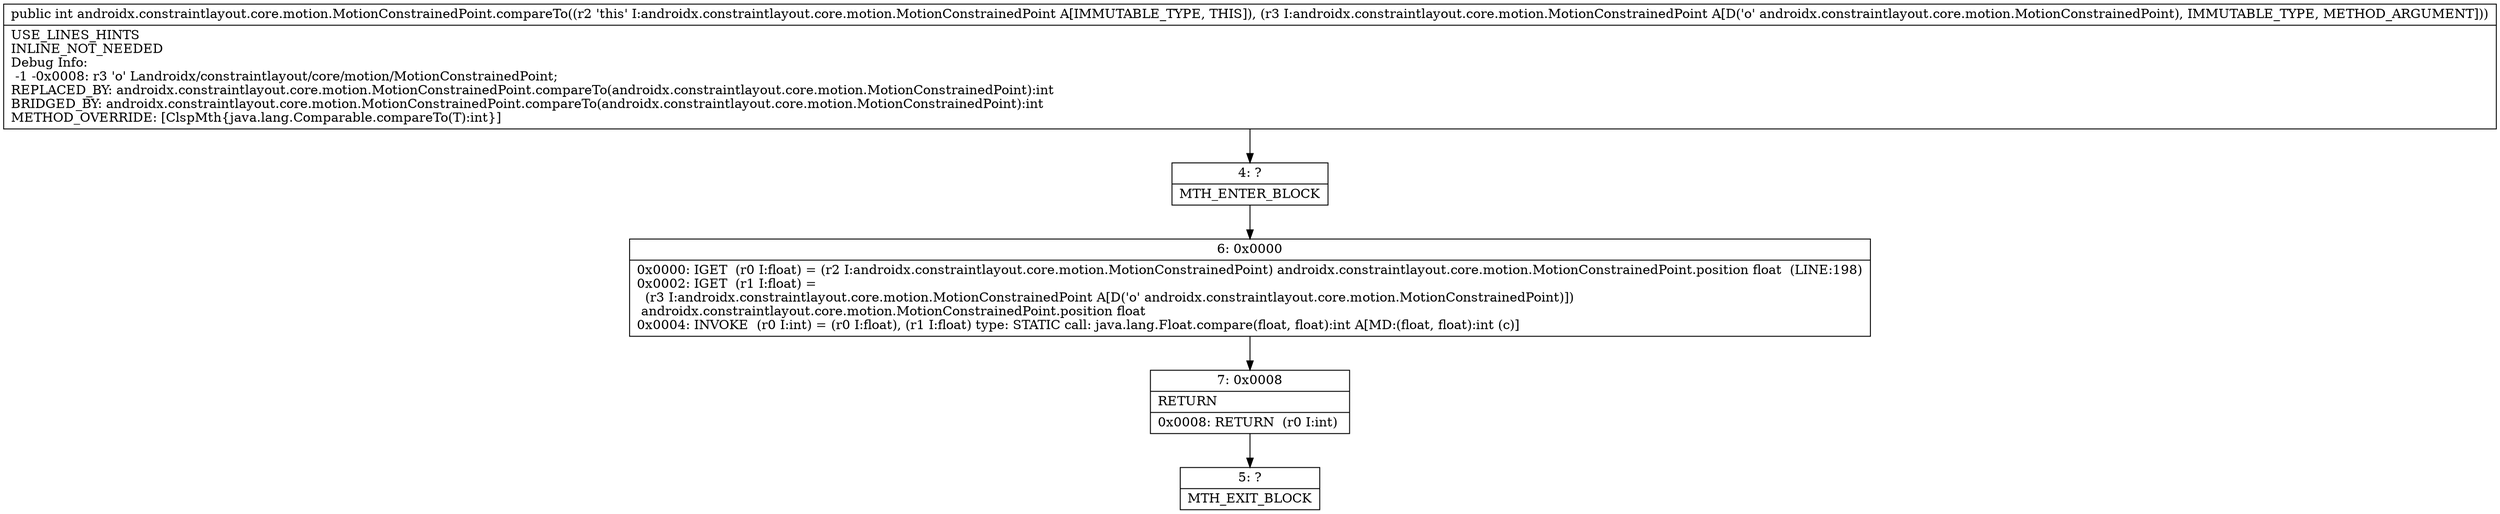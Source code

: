 digraph "CFG forandroidx.constraintlayout.core.motion.MotionConstrainedPoint.compareTo(Landroidx\/constraintlayout\/core\/motion\/MotionConstrainedPoint;)I" {
Node_4 [shape=record,label="{4\:\ ?|MTH_ENTER_BLOCK\l}"];
Node_6 [shape=record,label="{6\:\ 0x0000|0x0000: IGET  (r0 I:float) = (r2 I:androidx.constraintlayout.core.motion.MotionConstrainedPoint) androidx.constraintlayout.core.motion.MotionConstrainedPoint.position float  (LINE:198)\l0x0002: IGET  (r1 I:float) = \l  (r3 I:androidx.constraintlayout.core.motion.MotionConstrainedPoint A[D('o' androidx.constraintlayout.core.motion.MotionConstrainedPoint)])\l androidx.constraintlayout.core.motion.MotionConstrainedPoint.position float \l0x0004: INVOKE  (r0 I:int) = (r0 I:float), (r1 I:float) type: STATIC call: java.lang.Float.compare(float, float):int A[MD:(float, float):int (c)]\l}"];
Node_7 [shape=record,label="{7\:\ 0x0008|RETURN\l|0x0008: RETURN  (r0 I:int) \l}"];
Node_5 [shape=record,label="{5\:\ ?|MTH_EXIT_BLOCK\l}"];
MethodNode[shape=record,label="{public int androidx.constraintlayout.core.motion.MotionConstrainedPoint.compareTo((r2 'this' I:androidx.constraintlayout.core.motion.MotionConstrainedPoint A[IMMUTABLE_TYPE, THIS]), (r3 I:androidx.constraintlayout.core.motion.MotionConstrainedPoint A[D('o' androidx.constraintlayout.core.motion.MotionConstrainedPoint), IMMUTABLE_TYPE, METHOD_ARGUMENT]))  | USE_LINES_HINTS\lINLINE_NOT_NEEDED\lDebug Info:\l  \-1 \-0x0008: r3 'o' Landroidx\/constraintlayout\/core\/motion\/MotionConstrainedPoint;\lREPLACED_BY: androidx.constraintlayout.core.motion.MotionConstrainedPoint.compareTo(androidx.constraintlayout.core.motion.MotionConstrainedPoint):int\lBRIDGED_BY: androidx.constraintlayout.core.motion.MotionConstrainedPoint.compareTo(androidx.constraintlayout.core.motion.MotionConstrainedPoint):int\lMETHOD_OVERRIDE: [ClspMth\{java.lang.Comparable.compareTo(T):int\}]\l}"];
MethodNode -> Node_4;Node_4 -> Node_6;
Node_6 -> Node_7;
Node_7 -> Node_5;
}

